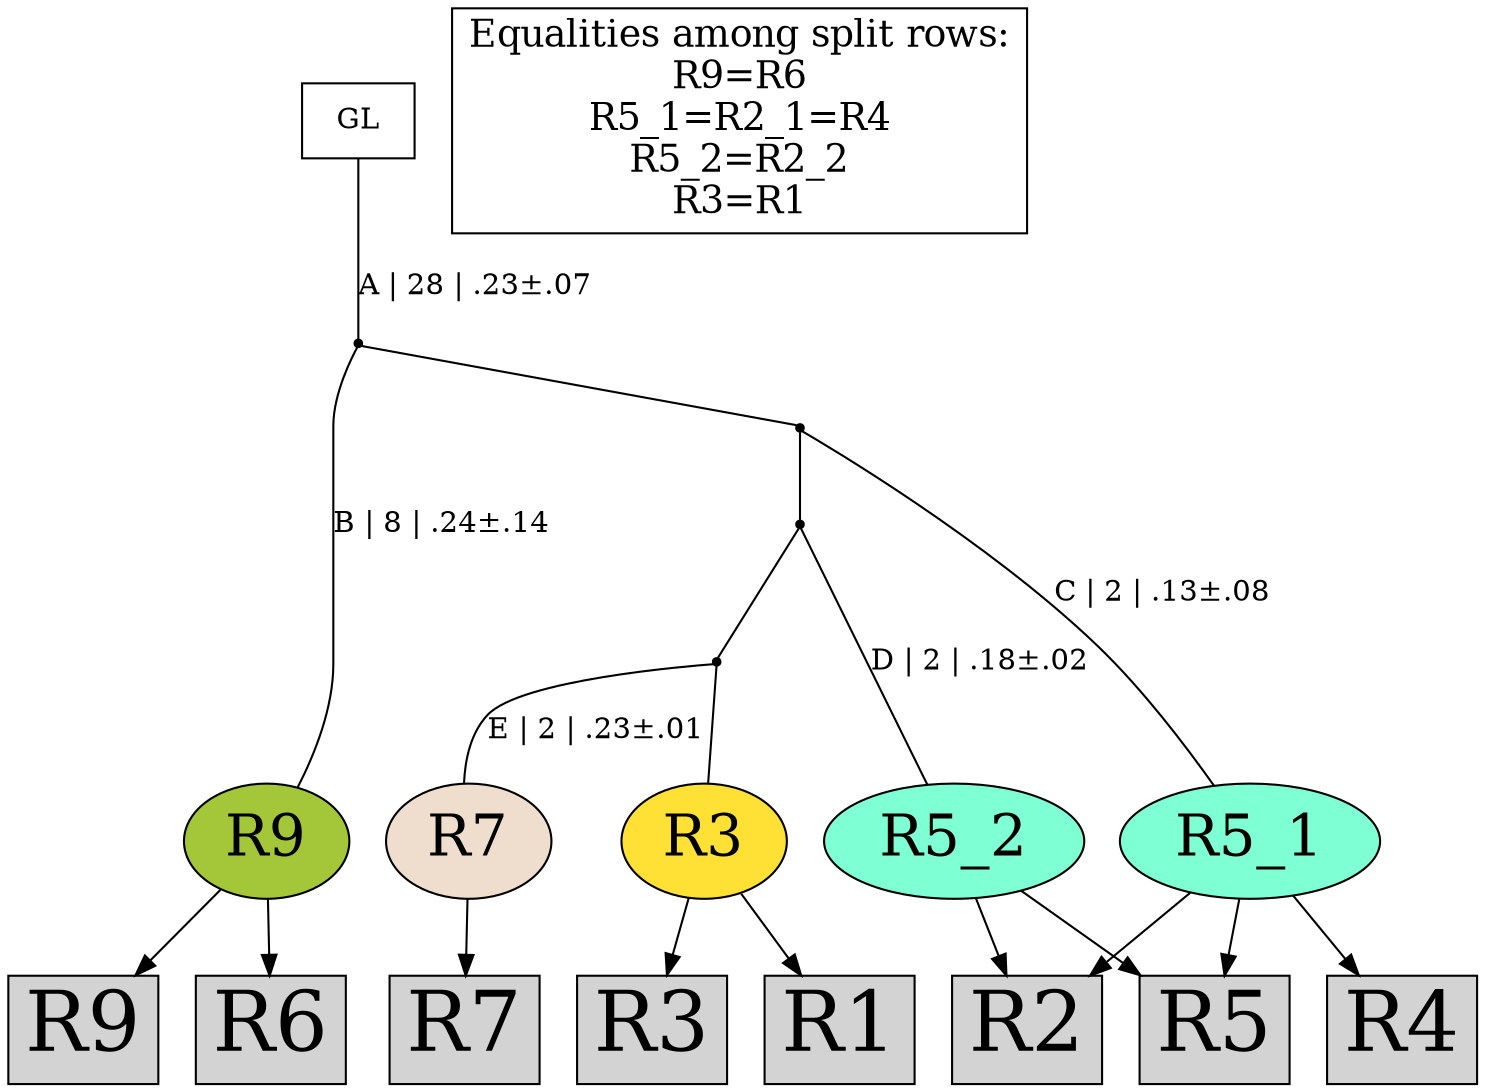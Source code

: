digraph {
rowR9[label="R9",shape=box,style=filled,fontsize=40];
rowR6[label="R6",shape=box,style=filled,fontsize=40];
rowR5[label="R5",shape=box,style=filled,fontsize=40];
rowR2[label="R2",shape=box,style=filled,fontsize=40];
rowR4[label="R4",shape=box,style=filled,fontsize=40];
rowR3[label="R3",shape=box,style=filled,fontsize=40];
rowR1[label="R1",shape=box,style=filled,fontsize=40];
rowR7[label="R7",shape=box,style=filled,fontsize=40];
R9[label="R9",shape=oval,style=filled,fontsize=28,fillcolor="#a4c639"];
R5_1[label="R5_1",shape=oval,style=filled,fontsize=28,fillcolor="#7fffd4"];
R5_2[label="R5_2",shape=oval,style=filled,fontsize=28,fillcolor="#7fffd4"];
R3[label="R3",shape=oval,style=filled,fontsize=28,fillcolor="#ffe135"];
R7[label="R7",shape=oval,style=filled,fontsize=28,fillcolor="#efdecd"];
R9 -> rowR9[arrowhead="normal"];
R9 -> rowR6[arrowhead="normal"];
R5_1 -> rowR5[arrowhead="normal"];
R5_2 -> rowR5[arrowhead="normal"];
R5_1 -> rowR2[arrowhead="normal"];
R5_2 -> rowR2[arrowhead="normal"];
R5_1 -> rowR4[arrowhead="normal"];
R3 -> rowR3[arrowhead="normal"];
R3 -> rowR1[arrowhead="normal"];
R7 -> rowR7[arrowhead="normal"];
{rank = same;R9;R5_1;R5_2;R3;R7;}
legend[label="Equalities among split rows:
R9=R6
R5_1=R2_1=R4
R5_2=R2_2
R3=R1
",shape=box,fontsize=18];
Int1[shape=point,style=filled,fillcolor=black,label=""];
Int1 -> R3[arrowhead=none, label=""];
Int1 -> R7[arrowhead=none, label="E | 2 | .23±.01"];
Int2[shape=point,style=filled,fillcolor=black,label=""];
Int2 -> R5_2[arrowhead=none, label="D | 2 | .18±.02"];
Int2 -> Int1[arrowhead=none, label=""];
Int3[shape=point,style=filled,fillcolor=black,label=""];
Int3 -> R5_1[arrowhead=none, label="C | 2 | .13±.08"];
Int3 -> Int2[arrowhead=none, label=""];
Int4[shape=point,style=filled,fillcolor=black,label=""];
Int4 -> R9[arrowhead=none, label="B | 8 | .24±.14"];
Int4 -> Int3[arrowhead=none, label=""];
GL[label="GL",shape=box,style=filled,fillcolor=white];
GL -> Int4[arrowhead=none, label="A | 28 | .23±.07"];
}